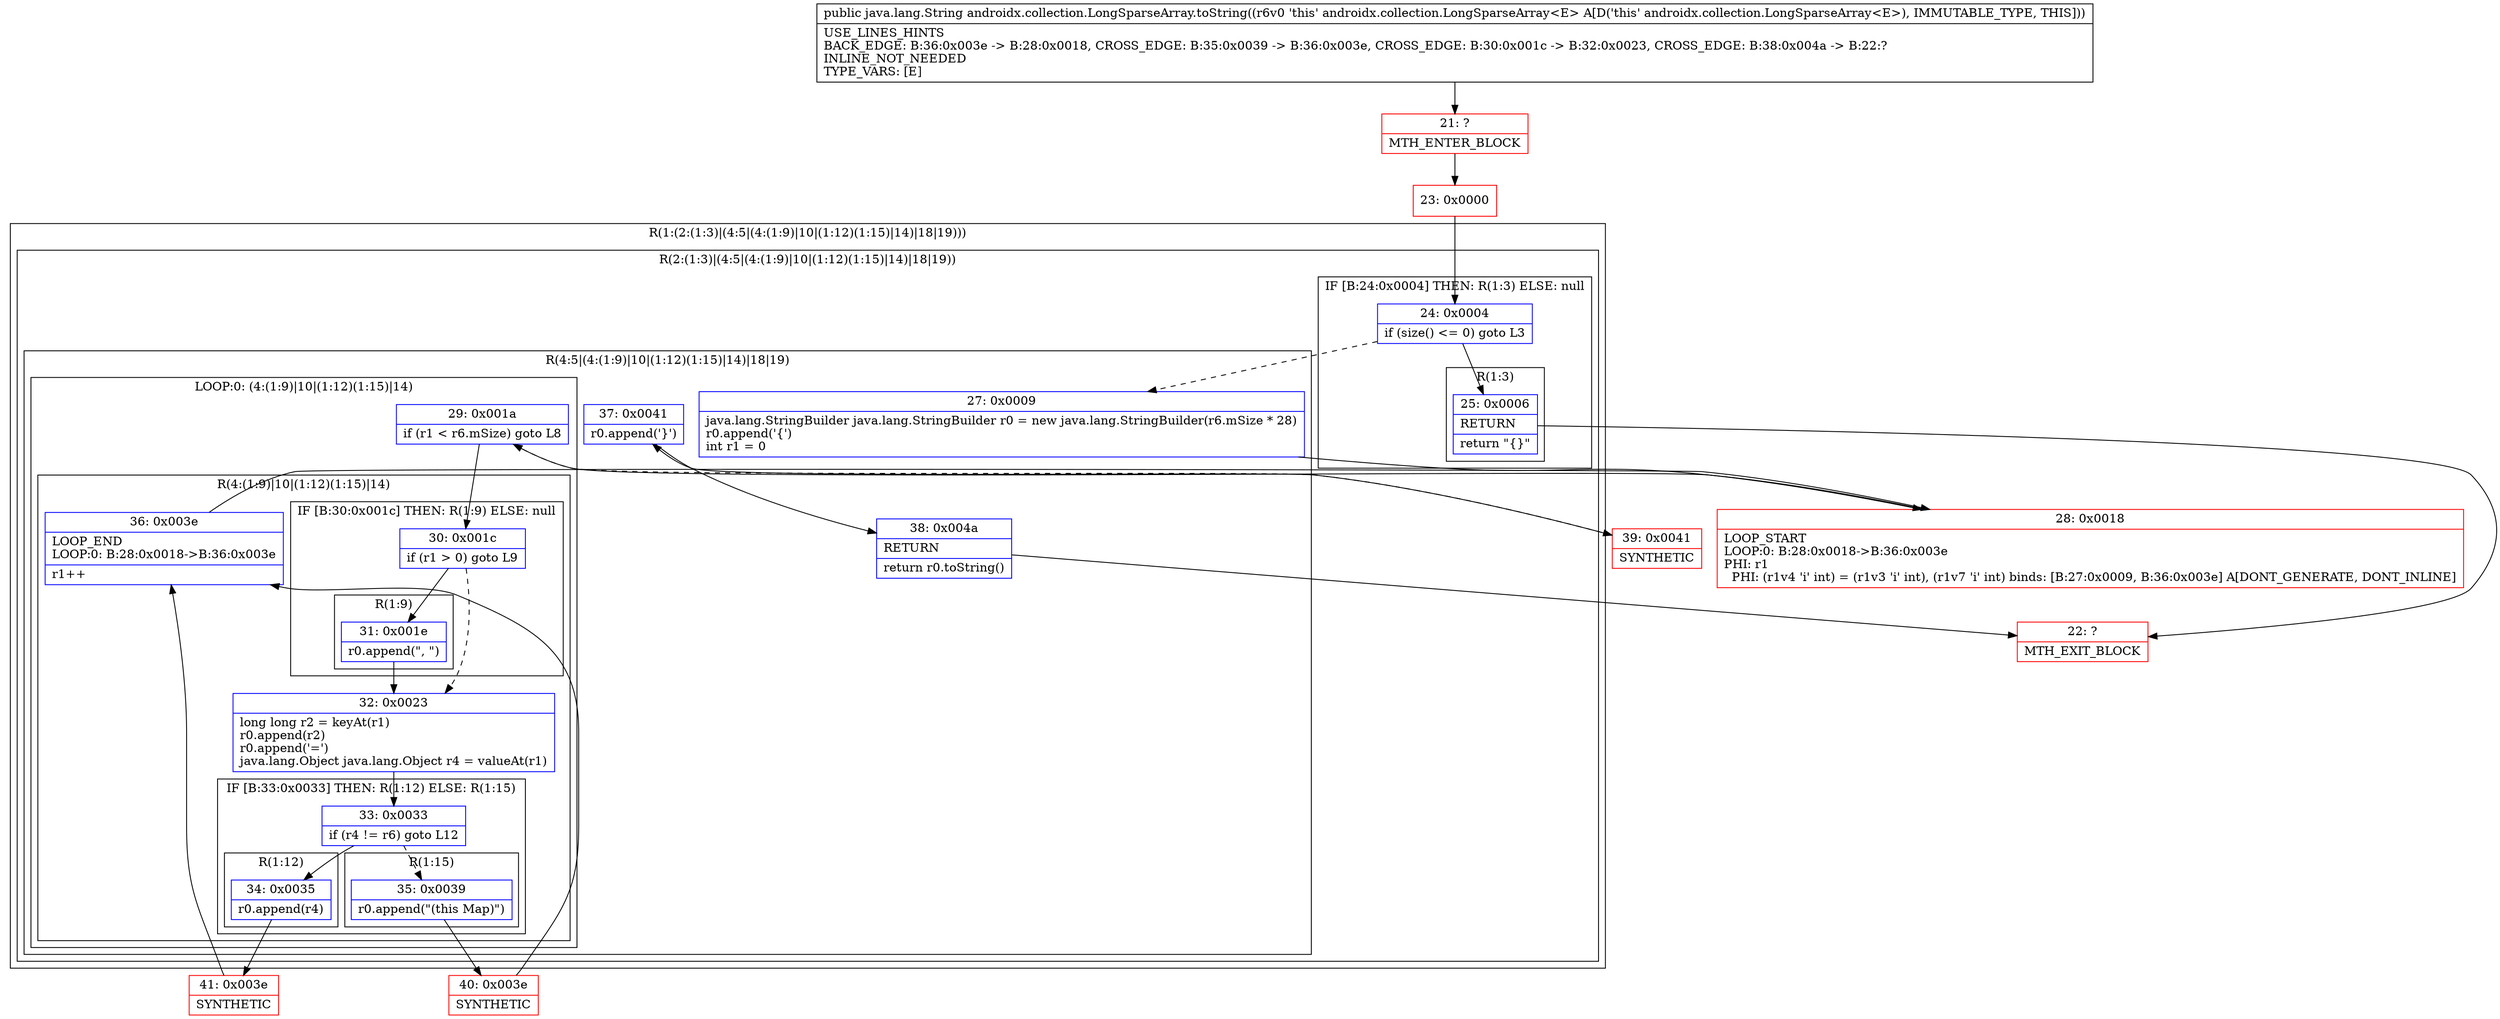 digraph "CFG forandroidx.collection.LongSparseArray.toString()Ljava\/lang\/String;" {
subgraph cluster_Region_382576481 {
label = "R(1:(2:(1:3)|(4:5|(4:(1:9)|10|(1:12)(1:15)|14)|18|19)))";
node [shape=record,color=blue];
subgraph cluster_Region_330306296 {
label = "R(2:(1:3)|(4:5|(4:(1:9)|10|(1:12)(1:15)|14)|18|19))";
node [shape=record,color=blue];
subgraph cluster_IfRegion_300798876 {
label = "IF [B:24:0x0004] THEN: R(1:3) ELSE: null";
node [shape=record,color=blue];
Node_24 [shape=record,label="{24\:\ 0x0004|if (size() \<= 0) goto L3\l}"];
subgraph cluster_Region_1857858600 {
label = "R(1:3)";
node [shape=record,color=blue];
Node_25 [shape=record,label="{25\:\ 0x0006|RETURN\l|return \"\{\}\"\l}"];
}
}
subgraph cluster_Region_2000358596 {
label = "R(4:5|(4:(1:9)|10|(1:12)(1:15)|14)|18|19)";
node [shape=record,color=blue];
Node_27 [shape=record,label="{27\:\ 0x0009|java.lang.StringBuilder java.lang.StringBuilder r0 = new java.lang.StringBuilder(r6.mSize * 28)\lr0.append('\{')\lint r1 = 0\l}"];
subgraph cluster_LoopRegion_897863497 {
label = "LOOP:0: (4:(1:9)|10|(1:12)(1:15)|14)";
node [shape=record,color=blue];
Node_29 [shape=record,label="{29\:\ 0x001a|if (r1 \< r6.mSize) goto L8\l}"];
subgraph cluster_Region_1161302614 {
label = "R(4:(1:9)|10|(1:12)(1:15)|14)";
node [shape=record,color=blue];
subgraph cluster_IfRegion_808145165 {
label = "IF [B:30:0x001c] THEN: R(1:9) ELSE: null";
node [shape=record,color=blue];
Node_30 [shape=record,label="{30\:\ 0x001c|if (r1 \> 0) goto L9\l}"];
subgraph cluster_Region_167230760 {
label = "R(1:9)";
node [shape=record,color=blue];
Node_31 [shape=record,label="{31\:\ 0x001e|r0.append(\", \")\l}"];
}
}
Node_32 [shape=record,label="{32\:\ 0x0023|long long r2 = keyAt(r1)\lr0.append(r2)\lr0.append('=')\ljava.lang.Object java.lang.Object r4 = valueAt(r1)\l}"];
subgraph cluster_IfRegion_2021382042 {
label = "IF [B:33:0x0033] THEN: R(1:12) ELSE: R(1:15)";
node [shape=record,color=blue];
Node_33 [shape=record,label="{33\:\ 0x0033|if (r4 != r6) goto L12\l}"];
subgraph cluster_Region_777836698 {
label = "R(1:12)";
node [shape=record,color=blue];
Node_34 [shape=record,label="{34\:\ 0x0035|r0.append(r4)\l}"];
}
subgraph cluster_Region_19836089 {
label = "R(1:15)";
node [shape=record,color=blue];
Node_35 [shape=record,label="{35\:\ 0x0039|r0.append(\"(this Map)\")\l}"];
}
}
Node_36 [shape=record,label="{36\:\ 0x003e|LOOP_END\lLOOP:0: B:28:0x0018\-\>B:36:0x003e\l|r1++\l}"];
}
}
Node_37 [shape=record,label="{37\:\ 0x0041|r0.append('\}')\l}"];
Node_38 [shape=record,label="{38\:\ 0x004a|RETURN\l|return r0.toString()\l}"];
}
}
}
Node_21 [shape=record,color=red,label="{21\:\ ?|MTH_ENTER_BLOCK\l}"];
Node_23 [shape=record,color=red,label="{23\:\ 0x0000}"];
Node_22 [shape=record,color=red,label="{22\:\ ?|MTH_EXIT_BLOCK\l}"];
Node_28 [shape=record,color=red,label="{28\:\ 0x0018|LOOP_START\lLOOP:0: B:28:0x0018\-\>B:36:0x003e\lPHI: r1 \l  PHI: (r1v4 'i' int) = (r1v3 'i' int), (r1v7 'i' int) binds: [B:27:0x0009, B:36:0x003e] A[DONT_GENERATE, DONT_INLINE]\l}"];
Node_41 [shape=record,color=red,label="{41\:\ 0x003e|SYNTHETIC\l}"];
Node_40 [shape=record,color=red,label="{40\:\ 0x003e|SYNTHETIC\l}"];
Node_39 [shape=record,color=red,label="{39\:\ 0x0041|SYNTHETIC\l}"];
MethodNode[shape=record,label="{public java.lang.String androidx.collection.LongSparseArray.toString((r6v0 'this' androidx.collection.LongSparseArray\<E\> A[D('this' androidx.collection.LongSparseArray\<E\>), IMMUTABLE_TYPE, THIS]))  | USE_LINES_HINTS\lBACK_EDGE: B:36:0x003e \-\> B:28:0x0018, CROSS_EDGE: B:35:0x0039 \-\> B:36:0x003e, CROSS_EDGE: B:30:0x001c \-\> B:32:0x0023, CROSS_EDGE: B:38:0x004a \-\> B:22:?\lINLINE_NOT_NEEDED\lTYPE_VARS: [E]\l}"];
MethodNode -> Node_21;Node_24 -> Node_25;
Node_24 -> Node_27[style=dashed];
Node_25 -> Node_22;
Node_27 -> Node_28;
Node_29 -> Node_30;
Node_29 -> Node_39[style=dashed];
Node_30 -> Node_31;
Node_30 -> Node_32[style=dashed];
Node_31 -> Node_32;
Node_32 -> Node_33;
Node_33 -> Node_34;
Node_33 -> Node_35[style=dashed];
Node_34 -> Node_41;
Node_35 -> Node_40;
Node_36 -> Node_28;
Node_37 -> Node_38;
Node_38 -> Node_22;
Node_21 -> Node_23;
Node_23 -> Node_24;
Node_28 -> Node_29;
Node_41 -> Node_36;
Node_40 -> Node_36;
Node_39 -> Node_37;
}

